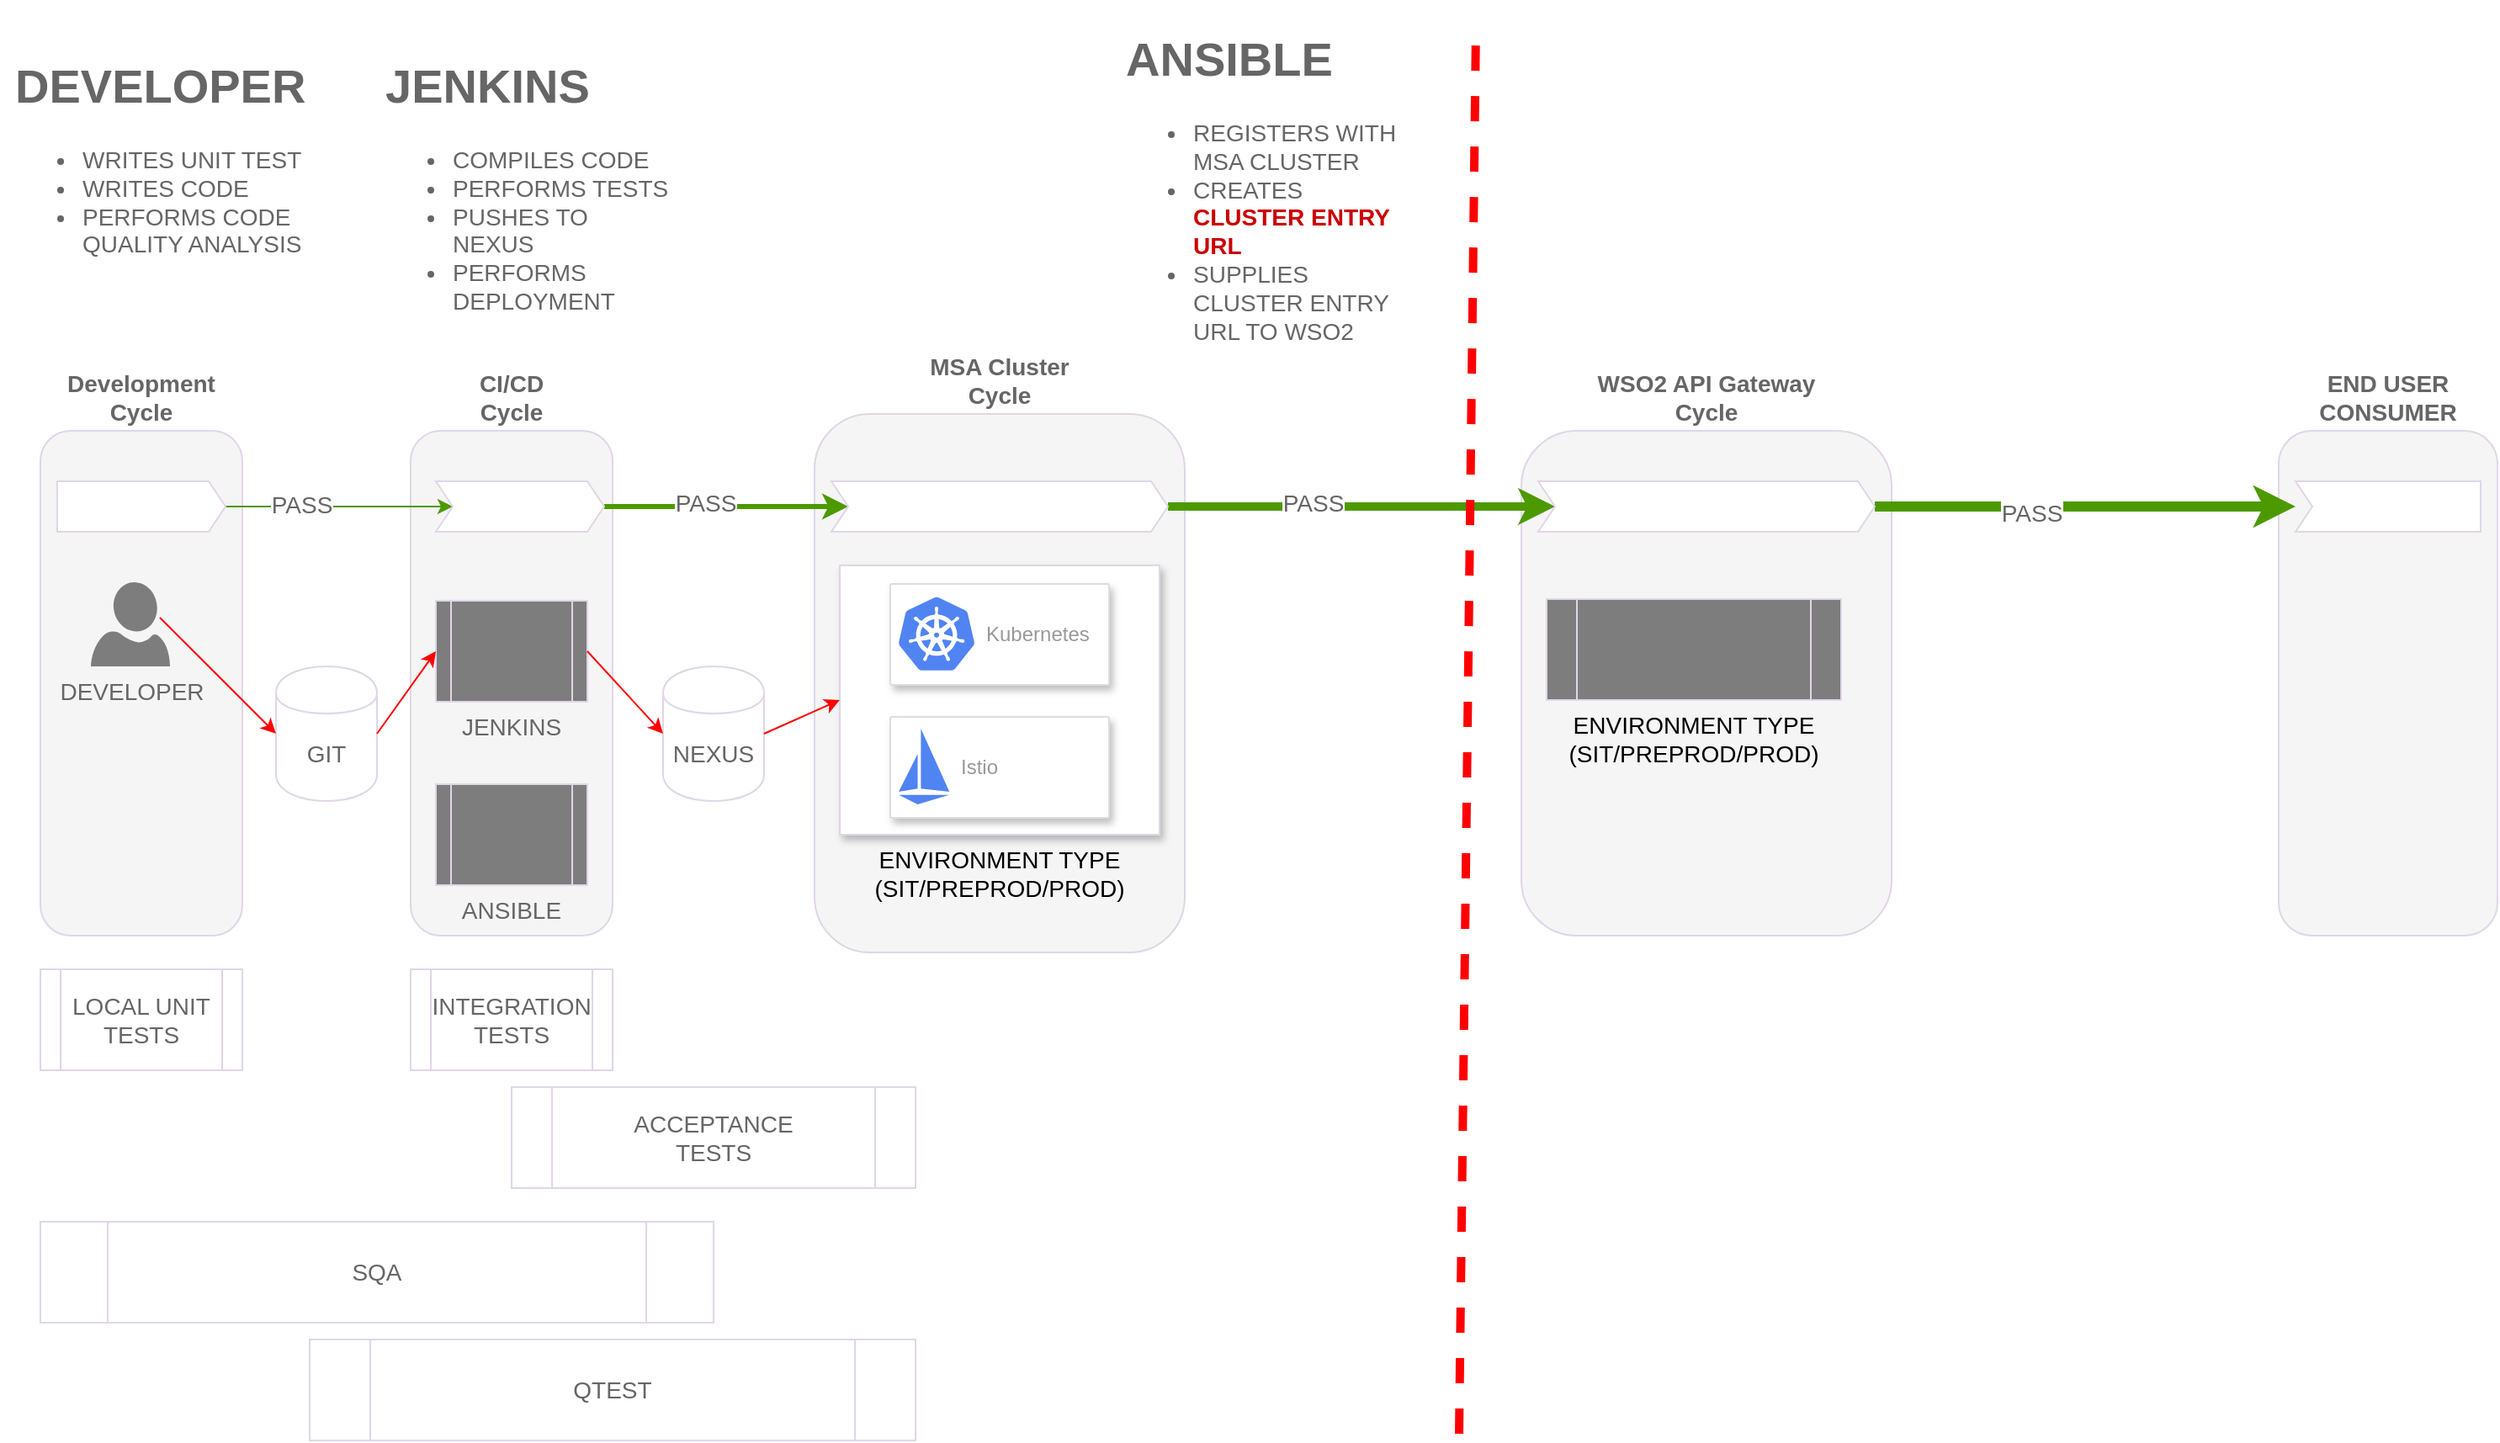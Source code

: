 <mxfile version="11.3.0" type="github" pages="1"><diagram id="_jjbzAnMGjjK8h2Szkjt" name="Page-1"><mxGraphModel dx="789" dy="1478" grid="1" gridSize="10" guides="1" tooltips="1" connect="1" arrows="1" fold="1" page="1" pageScale="1" pageWidth="850" pageHeight="1100" math="0" shadow="0"><root><mxCell id="0"/><mxCell id="1" parent="0"/><mxCell id="319uCACP3jALY1WsuZqr-1" value="Development Cycle" style="rounded=1;whiteSpace=wrap;html=1;fillColor=#f5f5f5;strokeColor=#E1D5E7;fontColor=#666666;labelPosition=center;verticalLabelPosition=top;align=center;verticalAlign=bottom;fontStyle=1;fontSize=14;" vertex="1" parent="1"><mxGeometry x="40" y="120" width="120" height="300" as="geometry"/></mxCell><mxCell id="319uCACP3jALY1WsuZqr-2" value="CI/CD&lt;br&gt;Cycle" style="rounded=1;whiteSpace=wrap;html=1;fillColor=#f5f5f5;strokeColor=#E1D5E7;fontColor=#666666;labelPosition=center;verticalLabelPosition=top;align=center;verticalAlign=bottom;fontStyle=1;fontSize=14;" vertex="1" parent="1"><mxGeometry x="260" y="120" width="120" height="300" as="geometry"/></mxCell><mxCell id="319uCACP3jALY1WsuZqr-3" value="MSA Cluster&lt;br&gt;Cycle" style="rounded=1;whiteSpace=wrap;html=1;fillColor=#f5f5f5;strokeColor=#E1D5E7;fontColor=#666666;labelPosition=center;verticalLabelPosition=top;align=center;verticalAlign=bottom;fontStyle=1;fontSize=14;" vertex="1" parent="1"><mxGeometry x="500" y="110" width="220" height="320" as="geometry"/></mxCell><mxCell id="319uCACP3jALY1WsuZqr-4" value="WSO2 API Gateway&lt;br&gt;Cycle" style="rounded=1;whiteSpace=wrap;html=1;fillColor=#f5f5f5;strokeColor=#E1D5E7;fontColor=#666666;labelPosition=center;verticalLabelPosition=top;align=center;verticalAlign=bottom;fontStyle=1;fontSize=14;" vertex="1" parent="1"><mxGeometry x="920" y="120" width="220" height="300" as="geometry"/></mxCell><mxCell id="319uCACP3jALY1WsuZqr-8" value="END USER&lt;br&gt;CONSUMER" style="rounded=1;whiteSpace=wrap;html=1;fillColor=#f5f5f5;strokeColor=#E1D5E7;fontColor=#666666;labelPosition=center;verticalLabelPosition=top;align=center;verticalAlign=bottom;fontStyle=1;fontSize=14;" vertex="1" parent="1"><mxGeometry x="1370" y="120" width="130" height="300" as="geometry"/></mxCell><mxCell id="319uCACP3jALY1WsuZqr-16" style="edgeStyle=orthogonalEdgeStyle;rounded=0;orthogonalLoop=1;jettySize=auto;html=1;entryX=0;entryY=0.5;entryDx=10;entryDy=0;entryPerimeter=0;fontSize=14;fontColor=#666666;strokeColor=#4D9900;" edge="1" parent="1" source="319uCACP3jALY1WsuZqr-11" target="319uCACP3jALY1WsuZqr-12"><mxGeometry relative="1" as="geometry"/></mxCell><mxCell id="319uCACP3jALY1WsuZqr-20" value="PASS" style="text;html=1;resizable=0;points=[];align=center;verticalAlign=middle;labelBackgroundColor=#ffffff;fontSize=14;fontColor=#666666;" vertex="1" connectable="0" parent="319uCACP3jALY1WsuZqr-16"><mxGeometry x="-0.333" y="1" relative="1" as="geometry"><mxPoint as="offset"/></mxGeometry></mxCell><mxCell id="319uCACP3jALY1WsuZqr-11" value="" style="html=1;shadow=0;dashed=0;align=center;verticalAlign=middle;shape=mxgraph.arrows2.arrow;dy=0;dx=10;notch=0;strokeColor=#E1D5E7;fontSize=14;fontColor=#666666;" vertex="1" parent="1"><mxGeometry x="50" y="150" width="100" height="30" as="geometry"/></mxCell><mxCell id="319uCACP3jALY1WsuZqr-17" style="edgeStyle=orthogonalEdgeStyle;rounded=0;orthogonalLoop=1;jettySize=auto;html=1;entryX=0;entryY=0.5;entryDx=10;entryDy=0;entryPerimeter=0;fontSize=14;fontColor=#666666;strokeWidth=3;strokeColor=#4D9900;" edge="1" parent="1" source="319uCACP3jALY1WsuZqr-12" target="319uCACP3jALY1WsuZqr-13"><mxGeometry relative="1" as="geometry"/></mxCell><mxCell id="319uCACP3jALY1WsuZqr-21" value="PASS" style="text;html=1;resizable=0;points=[];align=center;verticalAlign=middle;labelBackgroundColor=#ffffff;fontSize=14;fontColor=#666666;" vertex="1" connectable="0" parent="319uCACP3jALY1WsuZqr-17"><mxGeometry x="-0.172" y="2" relative="1" as="geometry"><mxPoint as="offset"/></mxGeometry></mxCell><mxCell id="319uCACP3jALY1WsuZqr-12" value="" style="html=1;shadow=0;dashed=0;align=center;verticalAlign=middle;shape=mxgraph.arrows2.arrow;dy=0;dx=10;notch=10;strokeColor=#E1D5E7;fontSize=14;fontColor=#666666;" vertex="1" parent="1"><mxGeometry x="275" y="150" width="100" height="30" as="geometry"/></mxCell><mxCell id="319uCACP3jALY1WsuZqr-18" style="edgeStyle=orthogonalEdgeStyle;rounded=0;orthogonalLoop=1;jettySize=auto;html=1;entryX=0;entryY=0.5;entryDx=10;entryDy=0;entryPerimeter=0;fontSize=14;fontColor=#666666;strokeWidth=5;strokeColor=#4D9900;" edge="1" parent="1" source="319uCACP3jALY1WsuZqr-13" target="319uCACP3jALY1WsuZqr-14"><mxGeometry relative="1" as="geometry"/></mxCell><mxCell id="319uCACP3jALY1WsuZqr-22" value="PASS" style="text;html=1;resizable=0;points=[];align=center;verticalAlign=middle;labelBackgroundColor=#ffffff;fontSize=14;fontColor=#666666;" vertex="1" connectable="0" parent="319uCACP3jALY1WsuZqr-18"><mxGeometry x="-0.255" y="2" relative="1" as="geometry"><mxPoint as="offset"/></mxGeometry></mxCell><mxCell id="319uCACP3jALY1WsuZqr-13" value="" style="html=1;shadow=0;dashed=0;align=center;verticalAlign=middle;shape=mxgraph.arrows2.arrow;dy=0;dx=10;notch=10;strokeColor=#E1D5E7;fontSize=14;fontColor=#666666;" vertex="1" parent="1"><mxGeometry x="510" y="150" width="200" height="30" as="geometry"/></mxCell><mxCell id="319uCACP3jALY1WsuZqr-19" style="edgeStyle=orthogonalEdgeStyle;rounded=0;orthogonalLoop=1;jettySize=auto;html=1;fontSize=14;fontColor=#666666;strokeWidth=6;strokeColor=#4D9900;" edge="1" parent="1" source="319uCACP3jALY1WsuZqr-14" target="319uCACP3jALY1WsuZqr-15"><mxGeometry relative="1" as="geometry"/></mxCell><mxCell id="319uCACP3jALY1WsuZqr-23" value="PASS" style="text;html=1;resizable=0;points=[];align=center;verticalAlign=middle;labelBackgroundColor=#ffffff;fontSize=14;fontColor=#666666;" vertex="1" connectable="0" parent="319uCACP3jALY1WsuZqr-19"><mxGeometry x="-0.255" y="-4" relative="1" as="geometry"><mxPoint as="offset"/></mxGeometry></mxCell><mxCell id="319uCACP3jALY1WsuZqr-14" value="" style="html=1;shadow=0;dashed=0;align=center;verticalAlign=middle;shape=mxgraph.arrows2.arrow;dy=0;dx=10;notch=10;strokeColor=#E1D5E7;fontSize=14;fontColor=#666666;" vertex="1" parent="1"><mxGeometry x="930" y="150" width="200" height="30" as="geometry"/></mxCell><mxCell id="319uCACP3jALY1WsuZqr-15" value="" style="html=1;shadow=0;dashed=0;align=center;verticalAlign=middle;shape=mxgraph.arrows2.arrow;dy=0;dx=0;notch=10;strokeColor=#E1D5E7;fontSize=14;fontColor=#666666;" vertex="1" parent="1"><mxGeometry x="1380" y="150" width="110" height="30" as="geometry"/></mxCell><mxCell id="319uCACP3jALY1WsuZqr-24" value="DEVELOPER" style="pointerEvents=1;shadow=0;dashed=0;html=1;strokeColor=none;labelPosition=center;verticalLabelPosition=bottom;verticalAlign=top;align=center;shape=mxgraph.azure.user;fillColor=#7D7D7D;fontSize=14;fontColor=#666666;" vertex="1" parent="1"><mxGeometry x="70" y="210" width="47" height="50" as="geometry"/></mxCell><mxCell id="319uCACP3jALY1WsuZqr-25" value="GIT" style="shape=cylinder;whiteSpace=wrap;html=1;boundedLbl=1;backgroundOutline=1;strokeColor=#E1D5E7;fontSize=14;fontColor=#666666;" vertex="1" parent="1"><mxGeometry x="180" y="260" width="60" height="80" as="geometry"/></mxCell><mxCell id="319uCACP3jALY1WsuZqr-26" value="NEXUS" style="shape=cylinder;whiteSpace=wrap;html=1;boundedLbl=1;backgroundOutline=1;strokeColor=#E1D5E7;fontSize=14;fontColor=#666666;" vertex="1" parent="1"><mxGeometry x="410" y="260" width="60" height="80" as="geometry"/></mxCell><mxCell id="319uCACP3jALY1WsuZqr-27" value="SQA" style="shape=process;whiteSpace=wrap;html=1;backgroundOutline=1;strokeColor=#E1D5E7;fontSize=14;fontColor=#666666;" vertex="1" parent="1"><mxGeometry x="40" y="590" width="400" height="60" as="geometry"/></mxCell><mxCell id="319uCACP3jALY1WsuZqr-28" value="LOCAL UNIT TESTS" style="shape=process;whiteSpace=wrap;html=1;backgroundOutline=1;strokeColor=#E1D5E7;fontSize=14;fontColor=#666666;" vertex="1" parent="1"><mxGeometry x="40" y="440" width="120" height="60" as="geometry"/></mxCell><mxCell id="319uCACP3jALY1WsuZqr-29" value="JENKINS" style="shape=process;whiteSpace=wrap;html=1;backgroundOutline=1;strokeColor=#E1D5E7;fontSize=14;fontColor=#666666;fillColor=#7D7D7D;labelPosition=center;verticalLabelPosition=bottom;align=center;verticalAlign=top;" vertex="1" parent="1"><mxGeometry x="275" y="221" width="90" height="60" as="geometry"/></mxCell><mxCell id="319uCACP3jALY1WsuZqr-30" value="INTEGRATION&lt;br&gt;TESTS" style="shape=process;whiteSpace=wrap;html=1;backgroundOutline=1;strokeColor=#E1D5E7;fontSize=14;fontColor=#666666;" vertex="1" parent="1"><mxGeometry x="260" y="440" width="120" height="60" as="geometry"/></mxCell><mxCell id="319uCACP3jALY1WsuZqr-31" value="ACCEPTANCE&lt;br&gt;TESTS" style="shape=process;whiteSpace=wrap;html=1;backgroundOutline=1;strokeColor=#E1D5E7;fontSize=14;fontColor=#666666;" vertex="1" parent="1"><mxGeometry x="320" y="510" width="240" height="60" as="geometry"/></mxCell><mxCell id="319uCACP3jALY1WsuZqr-32" value="QTEST" style="shape=process;whiteSpace=wrap;html=1;backgroundOutline=1;strokeColor=#E1D5E7;fontSize=14;fontColor=#666666;" vertex="1" parent="1"><mxGeometry x="200" y="660" width="360" height="60" as="geometry"/></mxCell><mxCell id="319uCACP3jALY1WsuZqr-35" value="" style="endArrow=classic;html=1;strokeColor=#FF0000;strokeWidth=1;fontSize=14;fontColor=#666666;exitX=0.872;exitY=0.42;exitDx=0;exitDy=0;exitPerimeter=0;entryX=0;entryY=0.5;entryDx=0;entryDy=0;" edge="1" parent="1" source="319uCACP3jALY1WsuZqr-24" target="319uCACP3jALY1WsuZqr-25"><mxGeometry width="50" height="50" relative="1" as="geometry"><mxPoint x="180" y="560" as="sourcePoint"/><mxPoint x="230" y="510" as="targetPoint"/></mxGeometry></mxCell><mxCell id="319uCACP3jALY1WsuZqr-36" value="" style="endArrow=classic;html=1;strokeColor=#FF0000;strokeWidth=1;fontSize=14;fontColor=#666666;exitX=1;exitY=0.5;exitDx=0;exitDy=0;entryX=0;entryY=0.5;entryDx=0;entryDy=0;" edge="1" parent="1" source="319uCACP3jALY1WsuZqr-25" target="319uCACP3jALY1WsuZqr-29"><mxGeometry width="50" height="50" relative="1" as="geometry"><mxPoint x="120.984" y="241" as="sourcePoint"/><mxPoint x="190" y="310" as="targetPoint"/></mxGeometry></mxCell><mxCell id="319uCACP3jALY1WsuZqr-37" value="" style="endArrow=classic;html=1;strokeColor=#FF0000;strokeWidth=1;fontSize=14;fontColor=#666666;exitX=1;exitY=0.5;exitDx=0;exitDy=0;entryX=0;entryY=0.5;entryDx=0;entryDy=0;" edge="1" parent="1" source="319uCACP3jALY1WsuZqr-29" target="319uCACP3jALY1WsuZqr-26"><mxGeometry width="50" height="50" relative="1" as="geometry"><mxPoint x="250" y="310" as="sourcePoint"/><mxPoint x="285" y="261" as="targetPoint"/></mxGeometry></mxCell><mxCell id="319uCACP3jALY1WsuZqr-45" value="" style="group" vertex="1" connectable="0" parent="1"><mxGeometry x="515" y="200" width="190" height="160" as="geometry"/></mxCell><mxCell id="319uCACP3jALY1WsuZqr-42" value="ENVIRONMENT TYPE (SIT/PREPROD/PROD)" style="rounded=0;whiteSpace=wrap;html=1;fontSize=14;shadow=1;strokeColor=#E1D5E7;labelPosition=center;verticalLabelPosition=bottom;align=center;verticalAlign=top;" vertex="1" parent="319uCACP3jALY1WsuZqr-45"><mxGeometry width="190" height="160" as="geometry"/></mxCell><mxCell id="319uCACP3jALY1WsuZqr-38" value="" style="strokeColor=#dddddd;fillColor=#ffffff;shadow=1;strokeWidth=1;rounded=1;absoluteArcSize=1;arcSize=2;fontSize=14;fontColor=#666666;labelPosition=center;verticalLabelPosition=bottom;align=center;verticalAlign=top;" vertex="1" parent="319uCACP3jALY1WsuZqr-45"><mxGeometry x="30" y="11" width="130" height="60" as="geometry"/></mxCell><mxCell id="319uCACP3jALY1WsuZqr-39" value="Kubernetes" style="dashed=0;connectable=0;html=1;fillColor=#5184F3;strokeColor=none;shape=mxgraph.gcp2.kubernetes_logo;part=1;labelPosition=right;verticalLabelPosition=middle;align=left;verticalAlign=middle;spacingLeft=5;fontColor=#999999;fontSize=12;" vertex="1" parent="319uCACP3jALY1WsuZqr-38"><mxGeometry width="45" height="43.65" relative="1" as="geometry"><mxPoint x="5" y="7.675" as="offset"/></mxGeometry></mxCell><mxCell id="319uCACP3jALY1WsuZqr-40" value="" style="strokeColor=#dddddd;fillColor=#ffffff;shadow=1;strokeWidth=1;rounded=1;absoluteArcSize=1;arcSize=2;fontSize=14;fontColor=#666666;" vertex="1" parent="319uCACP3jALY1WsuZqr-45"><mxGeometry x="30" y="90" width="130" height="60" as="geometry"/></mxCell><mxCell id="319uCACP3jALY1WsuZqr-41" value="Istio" style="dashed=0;connectable=0;html=1;fillColor=#5184F3;strokeColor=none;shape=mxgraph.gcp2.istio_logo;part=1;labelPosition=right;verticalLabelPosition=middle;align=left;verticalAlign=middle;spacingLeft=5;fontColor=#999999;fontSize=12;" vertex="1" parent="319uCACP3jALY1WsuZqr-40"><mxGeometry width="30.15" height="45" relative="1" as="geometry"><mxPoint x="5" y="7" as="offset"/></mxGeometry></mxCell><mxCell id="319uCACP3jALY1WsuZqr-53" value="&lt;span style=&quot;color: rgb(0 , 0 , 0)&quot;&gt;ENVIRONMENT TYPE (SIT/PREPROD/PROD)&lt;/span&gt;" style="shape=process;whiteSpace=wrap;html=1;backgroundOutline=1;strokeColor=#E1D5E7;fontSize=14;fontColor=#666666;fillColor=#7D7D7D;labelPosition=center;verticalLabelPosition=bottom;align=center;verticalAlign=top;" vertex="1" parent="1"><mxGeometry x="935" y="220" width="175" height="60" as="geometry"/></mxCell><mxCell id="319uCACP3jALY1WsuZqr-54" value="" style="endArrow=classic;html=1;strokeColor=#FF0000;strokeWidth=1;fontSize=14;fontColor=#666666;exitX=1;exitY=0.5;exitDx=0;exitDy=0;entryX=0;entryY=0.5;entryDx=0;entryDy=0;" edge="1" parent="1" source="319uCACP3jALY1WsuZqr-26" target="319uCACP3jALY1WsuZqr-42"><mxGeometry width="50" height="50" relative="1" as="geometry"><mxPoint x="375" y="261" as="sourcePoint"/><mxPoint x="420" y="310" as="targetPoint"/></mxGeometry></mxCell><mxCell id="319uCACP3jALY1WsuZqr-58" value="&lt;h1&gt;DEVELOPER&lt;/h1&gt;&lt;p&gt;&lt;ul&gt;&lt;li&gt;WRITES UNIT TEST&lt;/li&gt;&lt;li&gt;WRITES CODE&lt;/li&gt;&lt;li&gt;PERFORMS CODE QUALITY ANALYSIS&lt;/li&gt;&lt;/ul&gt;&lt;/p&gt;&lt;p&gt;&lt;br&gt;&lt;/p&gt;" style="text;html=1;strokeColor=none;fillColor=none;spacing=5;spacingTop=-20;whiteSpace=wrap;overflow=hidden;rounded=0;shadow=1;fontSize=14;fontColor=#666666;" vertex="1" parent="1"><mxGeometry x="20" y="-110" width="180" height="178" as="geometry"/></mxCell><mxCell id="319uCACP3jALY1WsuZqr-59" value="&lt;h1&gt;JENKINS&lt;/h1&gt;&lt;p&gt;&lt;/p&gt;&lt;ul&gt;&lt;li&gt;COMPILES CODE&lt;/li&gt;&lt;li&gt;PERFORMS TESTS&lt;/li&gt;&lt;li&gt;PUSHES TO NEXUS&lt;/li&gt;&lt;li&gt;PERFORMS DEPLOYMENT&lt;/li&gt;&lt;/ul&gt;&lt;p&gt;&lt;/p&gt;&lt;p&gt;&lt;br&gt;&lt;/p&gt;" style="text;html=1;strokeColor=none;fillColor=none;spacing=5;spacingTop=-20;whiteSpace=wrap;overflow=hidden;rounded=0;shadow=1;fontSize=14;fontColor=#666666;" vertex="1" parent="1"><mxGeometry x="240" y="-110" width="180" height="178" as="geometry"/></mxCell><mxCell id="319uCACP3jALY1WsuZqr-60" value="&lt;h1&gt;ANSIBLE&lt;/h1&gt;&lt;p&gt;&lt;/p&gt;&lt;ul&gt;&lt;li&gt;&lt;span&gt;REGISTERS WITH MSA CLUSTER&lt;/span&gt;&lt;br&gt;&lt;/li&gt;&lt;li&gt;&lt;span&gt;CREATES &lt;b&gt;&lt;font color=&quot;#cc0000&quot;&gt;CLUSTER ENTRY URL&lt;/font&gt;&lt;/b&gt;&lt;/span&gt;&lt;br&gt;&lt;/li&gt;&lt;li&gt;&lt;span&gt;SUPPLIES CLUSTER ENTRY URL TO WSO2&lt;/span&gt;&lt;/li&gt;&lt;/ul&gt;&lt;p&gt;&lt;/p&gt;&lt;p&gt;&lt;br&gt;&lt;/p&gt;" style="text;html=1;strokeColor=none;fillColor=none;spacing=5;spacingTop=-20;whiteSpace=wrap;overflow=hidden;rounded=0;shadow=1;fontSize=14;fontColor=#666666;" vertex="1" parent="1"><mxGeometry x="680" y="-126" width="180" height="210" as="geometry"/></mxCell><mxCell id="319uCACP3jALY1WsuZqr-61" value="ANSIBLE" style="shape=process;whiteSpace=wrap;html=1;backgroundOutline=1;strokeColor=#E1D5E7;fontSize=14;fontColor=#666666;fillColor=#7D7D7D;labelPosition=center;verticalLabelPosition=bottom;align=center;verticalAlign=top;" vertex="1" parent="1"><mxGeometry x="275" y="330" width="90" height="60" as="geometry"/></mxCell><mxCell id="319uCACP3jALY1WsuZqr-62" value="" style="endArrow=none;html=1;strokeColor=#FF0000;strokeWidth=5;fontSize=14;fontColor=#666666;dashed=1;" edge="1" parent="1"><mxGeometry width="50" height="50" relative="1" as="geometry"><mxPoint x="883" y="716" as="sourcePoint"/><mxPoint x="893" y="-120" as="targetPoint"/></mxGeometry></mxCell></root></mxGraphModel></diagram></mxfile>